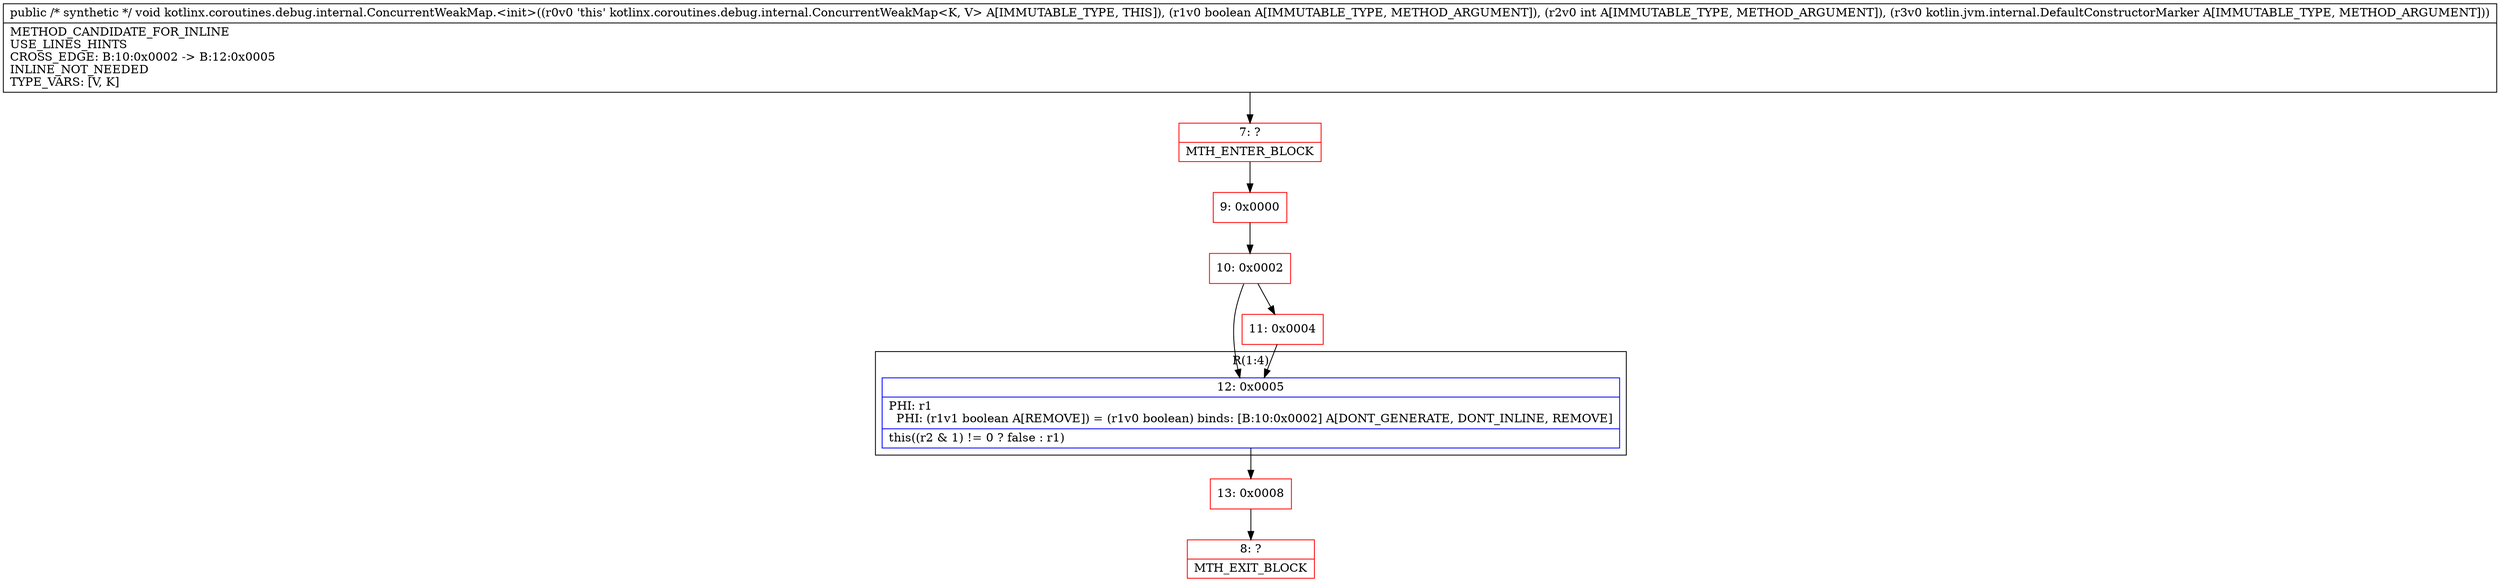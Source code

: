 digraph "CFG forkotlinx.coroutines.debug.internal.ConcurrentWeakMap.\<init\>(ZILkotlin\/jvm\/internal\/DefaultConstructorMarker;)V" {
subgraph cluster_Region_1669053630 {
label = "R(1:4)";
node [shape=record,color=blue];
Node_12 [shape=record,label="{12\:\ 0x0005|PHI: r1 \l  PHI: (r1v1 boolean A[REMOVE]) = (r1v0 boolean) binds: [B:10:0x0002] A[DONT_GENERATE, DONT_INLINE, REMOVE]\l|this((r2 & 1) != 0 ? false : r1)\l}"];
}
Node_7 [shape=record,color=red,label="{7\:\ ?|MTH_ENTER_BLOCK\l}"];
Node_9 [shape=record,color=red,label="{9\:\ 0x0000}"];
Node_10 [shape=record,color=red,label="{10\:\ 0x0002}"];
Node_11 [shape=record,color=red,label="{11\:\ 0x0004}"];
Node_13 [shape=record,color=red,label="{13\:\ 0x0008}"];
Node_8 [shape=record,color=red,label="{8\:\ ?|MTH_EXIT_BLOCK\l}"];
MethodNode[shape=record,label="{public \/* synthetic *\/ void kotlinx.coroutines.debug.internal.ConcurrentWeakMap.\<init\>((r0v0 'this' kotlinx.coroutines.debug.internal.ConcurrentWeakMap\<K, V\> A[IMMUTABLE_TYPE, THIS]), (r1v0 boolean A[IMMUTABLE_TYPE, METHOD_ARGUMENT]), (r2v0 int A[IMMUTABLE_TYPE, METHOD_ARGUMENT]), (r3v0 kotlin.jvm.internal.DefaultConstructorMarker A[IMMUTABLE_TYPE, METHOD_ARGUMENT]))  | METHOD_CANDIDATE_FOR_INLINE\lUSE_LINES_HINTS\lCROSS_EDGE: B:10:0x0002 \-\> B:12:0x0005\lINLINE_NOT_NEEDED\lTYPE_VARS: [V, K]\l}"];
MethodNode -> Node_7;Node_12 -> Node_13;
Node_7 -> Node_9;
Node_9 -> Node_10;
Node_10 -> Node_11;
Node_10 -> Node_12;
Node_11 -> Node_12;
Node_13 -> Node_8;
}

